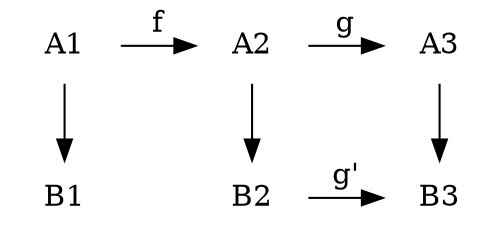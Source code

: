 digraph g {
    node [shape=plaintext];
    A1 -> B1;
    A2 -> B2;
    A3 -> B3;

    A1 -> A2 [label=f];
    A2 -> A3 [label=g];
    B2 -> B3 [label="g'"];

    {rank=same; A1 A2 A3}
    {rank=same; B1 B2 B3}
}

